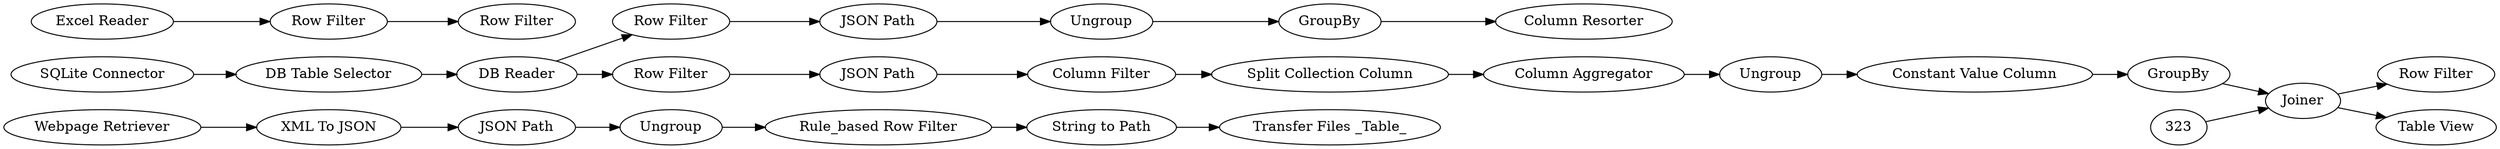 digraph {
	66 [label="JSON Path"]
	67 [label="Transfer Files _Table_"]
	68 [label=Ungroup]
	69 [label="String to Path"]
	70 [label="Webpage Retriever"]
	71 [label="XML To JSON"]
	72 [label="Rule_based Row Filter"]
	309 [label="SQLite Connector"]
	310 [label="DB Table Selector"]
	311 [label="DB Reader"]
	325 [label="Row Filter"]
	326 [label="JSON Path"]
	327 [label=Ungroup]
	328 [label=GroupBy]
	329 [label="Row Filter"]
	189 [label="Row Filter"]
	300 [label="JSON Path"]
	301 [label="Split Collection Column"]
	312 [label="Column Filter"]
	313 [label="Column Aggregator"]
	314 [label=Ungroup]
	315 [label=GroupBy]
	319 [label="Constant Value Column"]
	320 [label="Excel Reader"]
	321 [label="Row Filter"]
	322 [label="Row Filter"]
	324 [label=Joiner]
	332 [label="Table View"]
	333 [label="Column Resorter"]
	320 -> 321
	321 -> 322
	189 -> 300
	300 -> 312
	301 -> 313
	312 -> 301
	313 -> 314
	314 -> 319
	315 -> 324
	319 -> 315
	323 -> 324
	66 -> 68
	68 -> 72
	69 -> 67
	70 -> 71
	71 -> 66
	72 -> 69
	309 -> 310
	310 -> 311
	311 -> 325
	311 -> 189
	325 -> 326
	326 -> 327
	327 -> 328
	328 -> 333
	324 -> 332
	324 -> 329
	rankdir=LR
}

